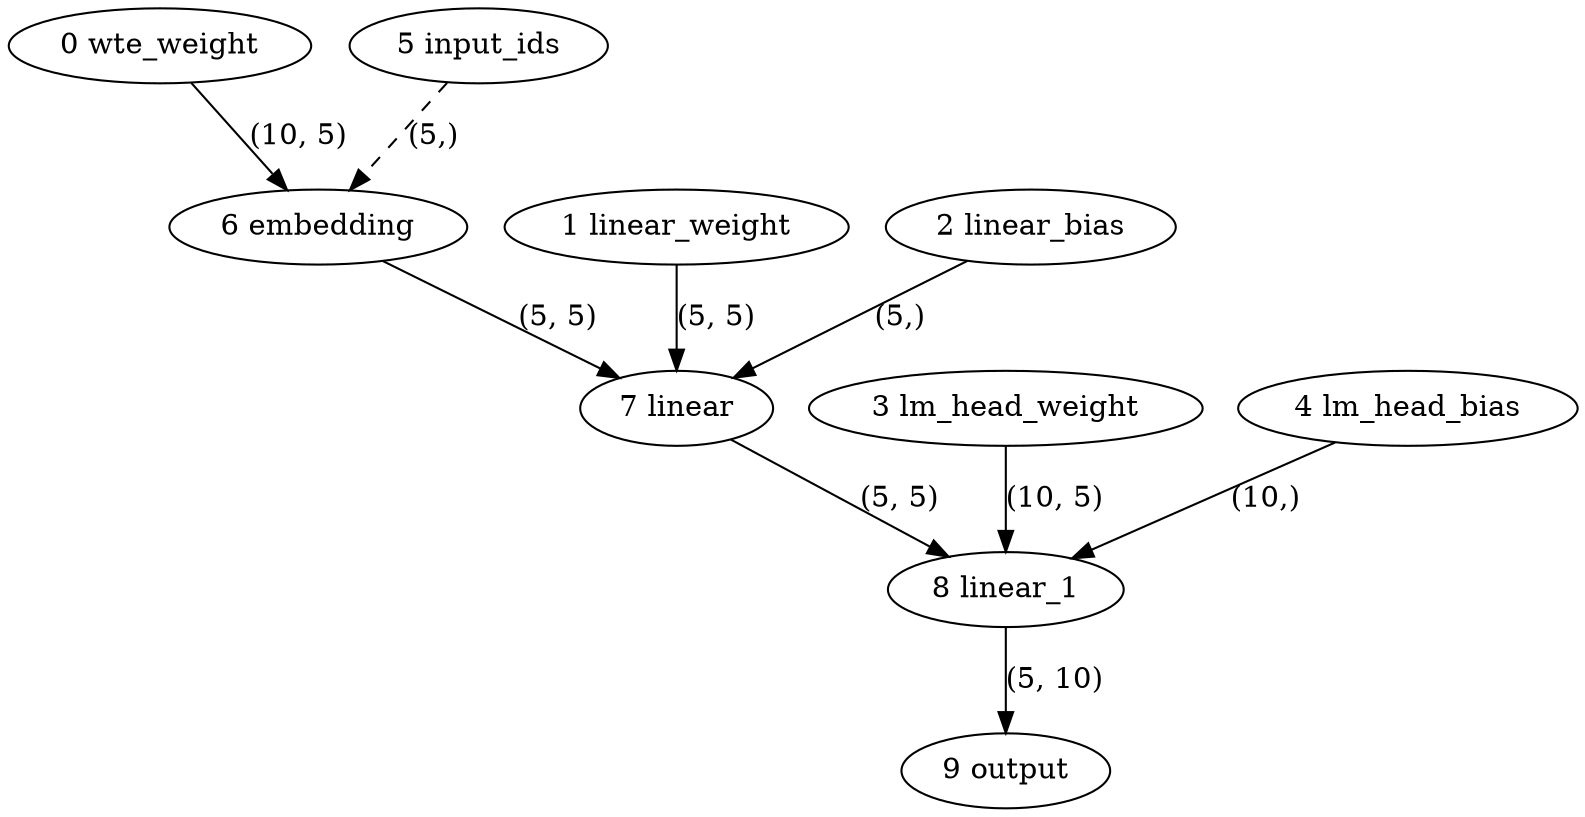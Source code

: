 strict digraph  {
"0 wte_weight" [id=0, type=get_attr];
"1 linear_weight" [id=1, type=get_attr];
"2 linear_bias" [id=2, type=get_attr];
"3 lm_head_weight" [id=3, type=get_attr];
"4 lm_head_bias" [id=4, type=get_attr];
"5 input_ids" [id=5, type=input];
"6 embedding" [id=6, type=embedding];
"7 linear" [id=7, type=linear];
"8 linear_1" [id=8, type=linear];
"9 output" [id=9, type=output];
"0 wte_weight" -> "6 embedding"  [label="(10, 5)", style=solid];
"1 linear_weight" -> "7 linear"  [label="(5, 5)", style=solid];
"2 linear_bias" -> "7 linear"  [label="(5,)", style=solid];
"3 lm_head_weight" -> "8 linear_1"  [label="(10, 5)", style=solid];
"4 lm_head_bias" -> "8 linear_1"  [label="(10,)", style=solid];
"5 input_ids" -> "6 embedding"  [label="(5,)", style=dashed];
"6 embedding" -> "7 linear"  [label="(5, 5)", style=solid];
"7 linear" -> "8 linear_1"  [label="(5, 5)", style=solid];
"8 linear_1" -> "9 output"  [label="(5, 10)", style=solid];
}

